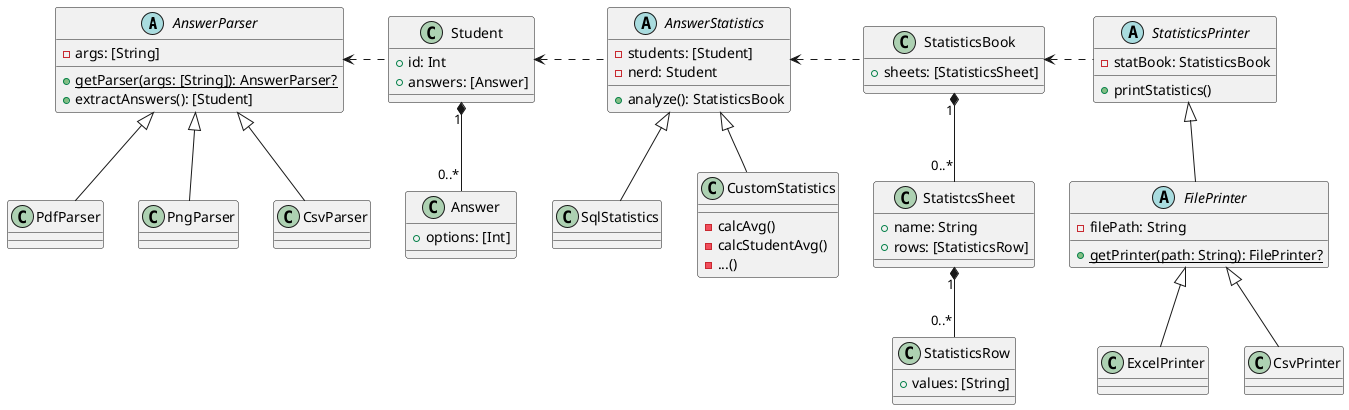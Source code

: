 @startuml class-diagram

abstract class AnswerParser {
	- args: [String]

	+ {static} getParser(args: [String]): AnswerParser?
	+ extractAnswers(): [Student]
}

class Student {
	+ id: Int
	+ answers: [Answer]
}

class Answer {
	+ options: [Int]
}


Student "1" *-- "0..*" Answer

abstract class AnswerStatistics {
	- students: [Student]
	- nerd: Student
	
	+ analyze(): StatisticsBook
}

class StatisticsBook {
	+ sheets: [StatisticsSheet]
}

class StatistcsSheet {
	+ name: String
	+ rows: [StatisticsRow]
}

class StatisticsRow {
	+ values: [String]
}

StatisticsBook "1" *-- "0..*" StatistcsSheet
StatistcsSheet "1" *-- "0..*" StatisticsRow

abstract class StatisticsPrinter {
	- statBook: StatisticsBook
	+ printStatistics()
}

' Concrete implementations

'' Parsers
class PdfParser {}
class PngParser {}
class CsvParser {}

AnswerParser <|-- PdfParser
AnswerParser <|-- PngParser
AnswerParser <|-- CsvParser

'' Statistics
class SqlStatistics {}
class CustomStatistics {
	- calcAvg()
	- calcStudentAvg()
	- ...()
}

AnswerStatistics <|-- SqlStatistics
AnswerStatistics <|-- CustomStatistics

'' Printers
abstract class FilePrinter {
	- filePath: String

	+ {static} getPrinter(path: String): FilePrinter?
}

class ExcelPrinter {}
class CsvPrinter {}

StatisticsPrinter <|-- FilePrinter
FilePrinter <|-- ExcelPrinter
FilePrinter <|-- CsvPrinter

' General relations

AnswerParser <. Student
Student <. AnswerStatistics
AnswerStatistics <. StatisticsBook
StatisticsBook <. StatisticsPrinter

@enduml